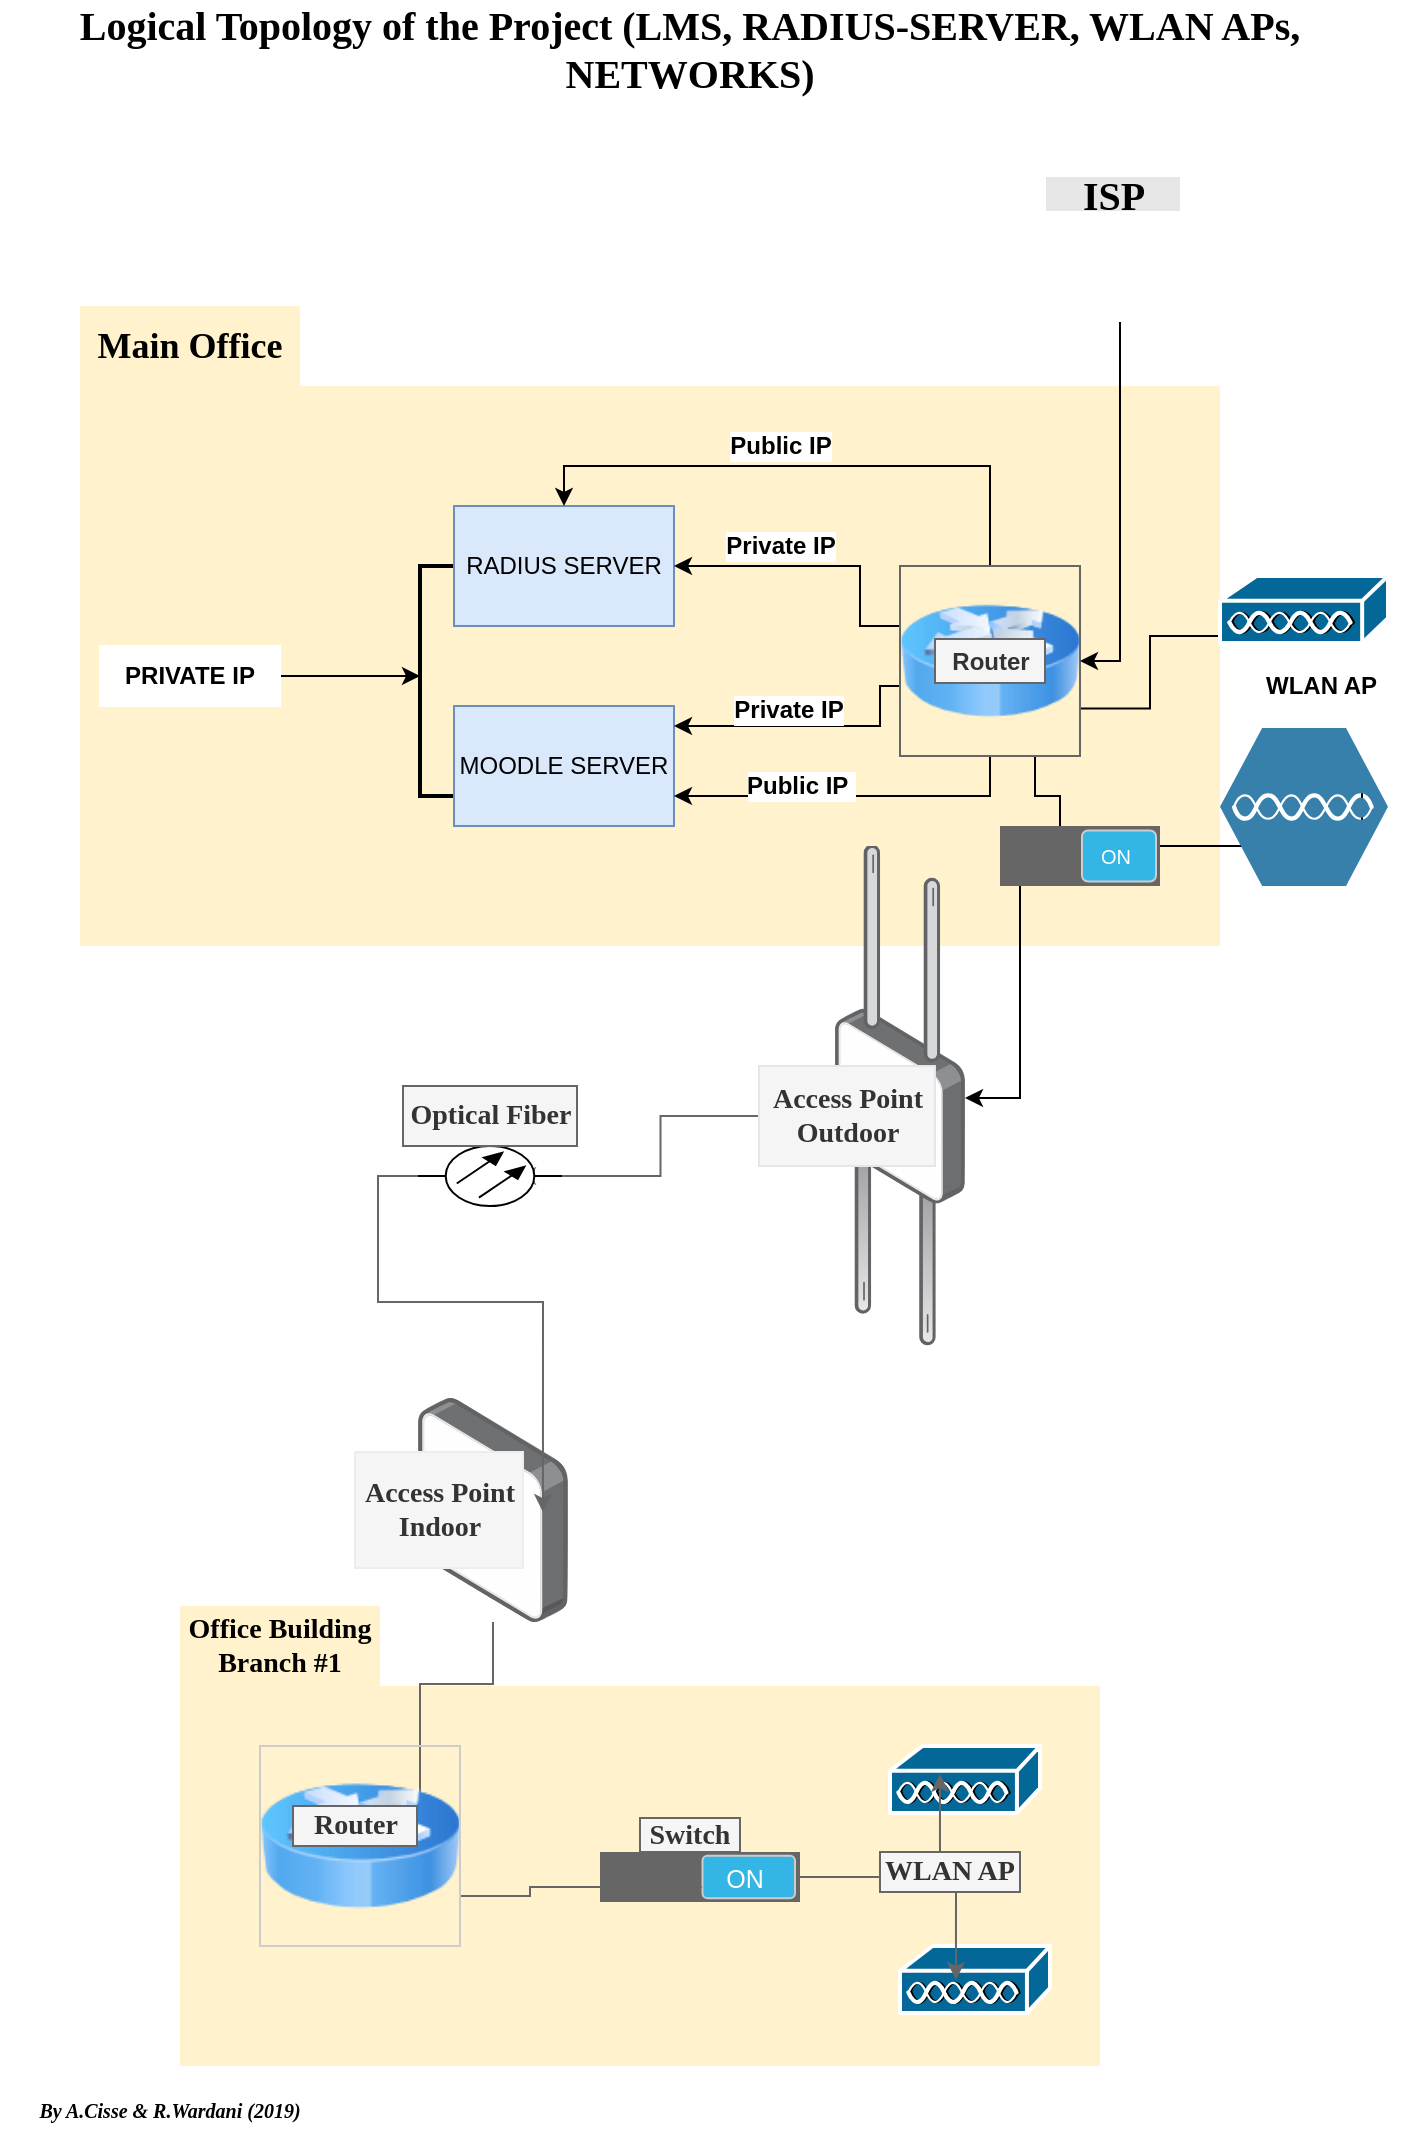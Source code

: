 <mxfile version="12.1.9" type="github" pages="1"><diagram id="ifqaSnfedoaU6IJcFWtM" name="Page-1"><mxGraphModel dx="1413" dy="926" grid="1" gridSize="10" guides="1" tooltips="1" connect="1" arrows="1" fold="1" page="1" pageScale="1" pageWidth="850" pageHeight="1100" math="0" shadow="0"><root><mxCell id="0"/><mxCell id="1" parent="0"/><mxCell id="wL-zaF3EfLofym98pSeH-15" value="" style="rounded=0;whiteSpace=wrap;html=1;fillColor=#fff2cc;strokeColor=none;fontStyle=1" vertex="1" parent="1"><mxGeometry x="60" y="220" width="570" height="280" as="geometry"/></mxCell><mxCell id="wL-zaF3EfLofym98pSeH-16" value="" style="rounded=0;whiteSpace=wrap;html=1;fillColor=#fff2cc;strokeColor=none;" vertex="1" parent="1"><mxGeometry x="110" y="870" width="460" height="190" as="geometry"/></mxCell><mxCell id="wL-zaF3EfLofym98pSeH-22" style="edgeStyle=orthogonalEdgeStyle;rounded=0;orthogonalLoop=1;jettySize=auto;html=1;entryX=0;entryY=0.75;entryDx=0;entryDy=0;shape=link;width=1;" edge="1" parent="1"><mxGeometry relative="1" as="geometry"><mxPoint x="267" y="310" as="sourcePoint"/><mxPoint x="267" y="425" as="targetPoint"/><Array as="points"><mxPoint x="230" y="310"/><mxPoint x="230" y="425"/></Array></mxGeometry></mxCell><mxCell id="wL-zaF3EfLofym98pSeH-17" value="RADIUS SERVER" style="rounded=0;whiteSpace=wrap;html=1;strokeColor=#6c8ebf;fillColor=#dae8fc;" vertex="1" parent="1"><mxGeometry x="247" y="280" width="110" height="60" as="geometry"/></mxCell><mxCell id="wL-zaF3EfLofym98pSeH-18" value="MOODLE SERVER" style="rounded=0;whiteSpace=wrap;html=1;strokeColor=#6c8ebf;fillColor=#dae8fc;" vertex="1" parent="1"><mxGeometry x="247" y="380" width="110" height="60" as="geometry"/></mxCell><mxCell id="wL-zaF3EfLofym98pSeH-25" style="edgeStyle=orthogonalEdgeStyle;rounded=0;orthogonalLoop=1;jettySize=auto;html=1;entryX=1;entryY=0.5;entryDx=0;entryDy=0;" edge="1" parent="1" source="wL-zaF3EfLofym98pSeH-19" target="wL-zaF3EfLofym98pSeH-17"><mxGeometry relative="1" as="geometry"><Array as="points"><mxPoint x="450" y="340"/><mxPoint x="450" y="310"/></Array></mxGeometry></mxCell><mxCell id="wL-zaF3EfLofym98pSeH-36" value="Private IP" style="text;html=1;resizable=0;points=[];align=center;verticalAlign=middle;labelBackgroundColor=#ffffff;fontStyle=1" vertex="1" connectable="0" parent="wL-zaF3EfLofym98pSeH-25"><mxGeometry x="-0.231" y="-9" relative="1" as="geometry"><mxPoint x="-35" y="-1" as="offset"/></mxGeometry></mxCell><mxCell id="wL-zaF3EfLofym98pSeH-26" style="edgeStyle=orthogonalEdgeStyle;rounded=0;orthogonalLoop=1;jettySize=auto;html=1;" edge="1" parent="1" source="wL-zaF3EfLofym98pSeH-19" target="wL-zaF3EfLofym98pSeH-18"><mxGeometry relative="1" as="geometry"><Array as="points"><mxPoint x="460" y="370"/><mxPoint x="460" y="390"/></Array></mxGeometry></mxCell><mxCell id="wL-zaF3EfLofym98pSeH-39" value="&lt;b&gt;Private IP&lt;/b&gt;" style="text;html=1;resizable=0;points=[];align=center;verticalAlign=middle;labelBackgroundColor=#ffffff;" vertex="1" connectable="0" parent="wL-zaF3EfLofym98pSeH-26"><mxGeometry x="0.143" y="2" relative="1" as="geometry"><mxPoint y="-10" as="offset"/></mxGeometry></mxCell><mxCell id="wL-zaF3EfLofym98pSeH-27" style="edgeStyle=orthogonalEdgeStyle;rounded=0;orthogonalLoop=1;jettySize=auto;html=1;entryX=0.5;entryY=0;entryDx=0;entryDy=0;" edge="1" parent="1" source="wL-zaF3EfLofym98pSeH-19" target="wL-zaF3EfLofym98pSeH-17"><mxGeometry relative="1" as="geometry"><Array as="points"><mxPoint x="515" y="260"/><mxPoint x="302" y="260"/></Array></mxGeometry></mxCell><mxCell id="wL-zaF3EfLofym98pSeH-35" value="Public IP" style="text;html=1;resizable=0;points=[];align=center;verticalAlign=middle;labelBackgroundColor=#ffffff;fontStyle=1" vertex="1" connectable="0" parent="wL-zaF3EfLofym98pSeH-27"><mxGeometry x="0.025" y="-1" relative="1" as="geometry"><mxPoint x="-10" y="-9" as="offset"/></mxGeometry></mxCell><mxCell id="wL-zaF3EfLofym98pSeH-38" value="&lt;b&gt;&lt;font style=&quot;font-size: 12px&quot;&gt;Public IP&amp;nbsp;&lt;/font&gt;&lt;/b&gt;" style="edgeStyle=orthogonalEdgeStyle;rounded=0;orthogonalLoop=1;jettySize=auto;html=1;entryX=1;entryY=0.75;entryDx=0;entryDy=0;" edge="1" parent="1" source="wL-zaF3EfLofym98pSeH-19" target="wL-zaF3EfLofym98pSeH-18"><mxGeometry x="0.292" y="-5" relative="1" as="geometry"><Array as="points"><mxPoint x="515" y="425"/></Array><mxPoint as="offset"/></mxGeometry></mxCell><mxCell id="wL-zaF3EfLofym98pSeH-49" style="edgeStyle=orthogonalEdgeStyle;rounded=0;orthogonalLoop=1;jettySize=auto;html=1;exitX=0.75;exitY=1;exitDx=0;exitDy=0;entryX=0.375;entryY=0.5;entryDx=0;entryDy=0;entryPerimeter=0;" edge="1" parent="1" source="wL-zaF3EfLofym98pSeH-19" target="wL-zaF3EfLofym98pSeH-48"><mxGeometry relative="1" as="geometry"/></mxCell><mxCell id="wL-zaF3EfLofym98pSeH-55" style="edgeStyle=orthogonalEdgeStyle;rounded=0;orthogonalLoop=1;jettySize=auto;html=1;exitX=1;exitY=0.75;exitDx=0;exitDy=0;entryX=0.387;entryY=0.882;entryDx=0;entryDy=0;entryPerimeter=0;" edge="1" parent="1" source="wL-zaF3EfLofym98pSeH-19" target="wL-zaF3EfLofym98pSeH-53"><mxGeometry relative="1" as="geometry"/></mxCell><mxCell id="wL-zaF3EfLofym98pSeH-56" style="edgeStyle=orthogonalEdgeStyle;rounded=0;orthogonalLoop=1;jettySize=auto;html=1;entryX=0.758;entryY=0.344;entryDx=0;entryDy=0;entryPerimeter=0;" edge="1" parent="1" source="wL-zaF3EfLofym98pSeH-48" target="wL-zaF3EfLofym98pSeH-54"><mxGeometry relative="1" as="geometry"><Array as="points"><mxPoint x="701" y="450"/></Array></mxGeometry></mxCell><mxCell id="wL-zaF3EfLofym98pSeH-19" value="" style="image;html=1;labelBackgroundColor=#ffffff;image=img/lib/clip_art/networking/Router_Icon_128x128.png;strokeColor=#000000;fillColor=#E6E6E6;gradientColor=none;imageBorder=#666666;" vertex="1" parent="1"><mxGeometry x="470" y="310" width="90" height="95" as="geometry"/></mxCell><mxCell id="wL-zaF3EfLofym98pSeH-30" style="edgeStyle=orthogonalEdgeStyle;rounded=0;orthogonalLoop=1;jettySize=auto;html=1;entryX=1;entryY=0.5;entryDx=0;entryDy=0;" edge="1" parent="1" source="wL-zaF3EfLofym98pSeH-20" target="wL-zaF3EfLofym98pSeH-19"><mxGeometry relative="1" as="geometry"><Array as="points"><mxPoint x="580" y="358"/></Array></mxGeometry></mxCell><mxCell id="wL-zaF3EfLofym98pSeH-20" value="" style="shape=image;html=1;verticalAlign=top;verticalLabelPosition=bottom;labelBackgroundColor=#ffffff;imageAspect=0;aspect=fixed;image=https://cdn3.iconfinder.com/data/icons/tango-icon-library/48/applications-internet-128.png;strokeColor=#000000;fillColor=#E6E6E6;gradientColor=none;" vertex="1" parent="1"><mxGeometry x="520" y="78" width="110" height="110" as="geometry"/></mxCell><mxCell id="wL-zaF3EfLofym98pSeH-24" style="edgeStyle=orthogonalEdgeStyle;rounded=0;orthogonalLoop=1;jettySize=auto;html=1;" edge="1" parent="1" source="wL-zaF3EfLofym98pSeH-23"><mxGeometry relative="1" as="geometry"><mxPoint x="230" y="365" as="targetPoint"/></mxGeometry></mxCell><mxCell id="wL-zaF3EfLofym98pSeH-23" value="&lt;b&gt;PRIVATE IP&lt;/b&gt;" style="rounded=0;whiteSpace=wrap;html=1;strokeColor=#FFFFFF;" vertex="1" parent="1"><mxGeometry x="70" y="350" width="90" height="30" as="geometry"/></mxCell><mxCell id="wL-zaF3EfLofym98pSeH-40" value="&lt;b&gt;Router&lt;/b&gt;" style="rounded=0;whiteSpace=wrap;html=1;strokeColor=#666666;fillColor=#f5f5f5;fontColor=#333333;" vertex="1" parent="1"><mxGeometry x="487.5" y="346.5" width="55" height="22" as="geometry"/></mxCell><mxCell id="wL-zaF3EfLofym98pSeH-45" value="&lt;span style=&quot;font-family: &amp;#34;times new roman&amp;#34; ; font-size: 20px ; font-weight: bold&quot;&gt;ISP&lt;/span&gt;" style="rounded=0;whiteSpace=wrap;html=1;strokeColor=#FFFFFF;fillColor=#E6E6E6;gradientColor=none;" vertex="1" parent="1"><mxGeometry x="542.5" y="115" width="68" height="18" as="geometry"/></mxCell><mxCell id="wL-zaF3EfLofym98pSeH-52" style="edgeStyle=orthogonalEdgeStyle;rounded=0;orthogonalLoop=1;jettySize=auto;html=1;" edge="1" parent="1" source="wL-zaF3EfLofym98pSeH-48" target="wL-zaF3EfLofym98pSeH-50"><mxGeometry relative="1" as="geometry"><Array as="points"><mxPoint x="530" y="576"/></Array></mxGeometry></mxCell><mxCell id="wL-zaF3EfLofym98pSeH-48" value="" style="verticalLabelPosition=bottom;verticalAlign=top;html=1;shadow=0;dashed=0;strokeWidth=1;shape=mxgraph.android.switch_on;fillColor=#666666;" vertex="1" parent="1"><mxGeometry x="520" y="440" width="80" height="30" as="geometry"/></mxCell><mxCell id="wL-zaF3EfLofym98pSeH-50" value="" style="points=[];aspect=fixed;html=1;align=center;shadow=0;dashed=0;image;image=img/lib/allied_telesis/wireless/Access_Point_Outdoor.svg;strokeColor=#FFFFFF;fillColor=#E6E6E6;gradientColor=none;" vertex="1" parent="1"><mxGeometry x="437.5" y="450" width="65" height="252" as="geometry"/></mxCell><mxCell id="wL-zaF3EfLofym98pSeH-85" style="edgeStyle=orthogonalEdgeStyle;rounded=0;orthogonalLoop=1;jettySize=auto;html=1;entryX=0.8;entryY=0.6;entryDx=0;entryDy=0;entryPerimeter=0;strokeColor=#666666;" edge="1" parent="1" source="wL-zaF3EfLofym98pSeH-51" target="wL-zaF3EfLofym98pSeH-63"><mxGeometry relative="1" as="geometry"/></mxCell><mxCell id="wL-zaF3EfLofym98pSeH-51" value="" style="points=[];aspect=fixed;html=1;align=center;shadow=0;dashed=0;image;image=img/lib/allied_telesis/wireless/Access_Point_Indoor.svg;strokeColor=#FFFFFF;fillColor=#E6E6E6;gradientColor=none;" vertex="1" parent="1"><mxGeometry x="229" y="726" width="75" height="112" as="geometry"/></mxCell><mxCell id="wL-zaF3EfLofym98pSeH-53" value="" style="shape=mxgraph.cisco.misc.access_point;html=1;dashed=0;fillColor=#036897;strokeColor=#ffffff;strokeWidth=2;verticalLabelPosition=bottom;verticalAlign=top" vertex="1" parent="1"><mxGeometry x="630" y="315" width="84" height="34" as="geometry"/></mxCell><mxCell id="wL-zaF3EfLofym98pSeH-54" value="" style="verticalLabelPosition=bottom;html=1;fillColor=#3780AB;verticalAlign=top;pointerEvents=1;align=center;points=[[0.25,0,0],[0.5,0,0],[0.75,0,0],[1,0.5,0],[0.75,1,0],[0.5,1,0],[0.25,1,0],[0,0.5,0],[0.125,0.25,0],[0.125,0.75,0],[0.875,0.25,0],[0.875,0.75,0]];shape=mxgraph.cisco_safe.design.access_point;strokeColor=#FFFFFF;" vertex="1" parent="1"><mxGeometry x="630" y="391" width="84" height="79" as="geometry"/></mxCell><mxCell id="wL-zaF3EfLofym98pSeH-57" value="&lt;b&gt;WLAN AP&lt;/b&gt;" style="text;html=1;resizable=0;points=[];autosize=1;align=left;verticalAlign=top;spacingTop=-4;" vertex="1" parent="1"><mxGeometry x="650.5" y="360" width="70" height="20" as="geometry"/></mxCell><mxCell id="wL-zaF3EfLofym98pSeH-79" style="edgeStyle=orthogonalEdgeStyle;rounded=0;orthogonalLoop=1;jettySize=auto;html=1;exitX=0;exitY=0.5;exitDx=0;exitDy=0;entryX=0.694;entryY=0.5;entryDx=0;entryDy=0;entryPerimeter=0;strokeColor=#666666;" edge="1" parent="1" source="wL-zaF3EfLofym98pSeH-58" target="wL-zaF3EfLofym98pSeH-74"><mxGeometry relative="1" as="geometry"/></mxCell><mxCell id="wL-zaF3EfLofym98pSeH-58" value="&lt;font face=&quot;Times New Roman&quot; style=&quot;font-size: 14px&quot;&gt;Access Point Outdoor&lt;/font&gt;" style="rounded=0;whiteSpace=wrap;html=1;strokeColor=#E6E6E6;fillColor=#f5f5f5;fontColor=#333333;fontStyle=1" vertex="1" parent="1"><mxGeometry x="399.5" y="560" width="88" height="50" as="geometry"/></mxCell><mxCell id="wL-zaF3EfLofym98pSeH-59" value="&lt;font face=&quot;Times New Roman&quot; size=&quot;1&quot;&gt;&lt;span&gt;&lt;b style=&quot;font-size: 14px&quot;&gt;Access Point Indoor&lt;/b&gt;&lt;/span&gt;&lt;/font&gt;" style="rounded=0;whiteSpace=wrap;html=1;strokeColor=#EDEDED;fillColor=#f5f5f5;fontColor=#333333;" vertex="1" parent="1"><mxGeometry x="197.5" y="753" width="84" height="58" as="geometry"/></mxCell><mxCell id="wL-zaF3EfLofym98pSeH-60" value="" style="shape=mxgraph.cisco.misc.access_point;html=1;dashed=0;fillColor=#036897;strokeColor=#ffffff;strokeWidth=2;verticalLabelPosition=bottom;verticalAlign=top" vertex="1" parent="1"><mxGeometry x="465" y="900" width="75" height="34" as="geometry"/></mxCell><mxCell id="wL-zaF3EfLofym98pSeH-61" value="" style="shape=mxgraph.cisco.misc.access_point;html=1;dashed=0;fillColor=#036897;strokeColor=#ffffff;strokeWidth=2;verticalLabelPosition=bottom;verticalAlign=top" vertex="1" parent="1"><mxGeometry x="470" y="1000" width="75" height="34" as="geometry"/></mxCell><mxCell id="wL-zaF3EfLofym98pSeH-67" style="edgeStyle=orthogonalEdgeStyle;rounded=0;orthogonalLoop=1;jettySize=auto;html=1;entryX=0.333;entryY=0.412;entryDx=0;entryDy=0;entryPerimeter=0;strokeColor=#666666;" edge="1" parent="1" source="wL-zaF3EfLofym98pSeH-62" target="wL-zaF3EfLofym98pSeH-60"><mxGeometry relative="1" as="geometry"/></mxCell><mxCell id="wL-zaF3EfLofym98pSeH-68" style="edgeStyle=orthogonalEdgeStyle;rounded=0;orthogonalLoop=1;jettySize=auto;html=1;entryX=0.373;entryY=0.5;entryDx=0;entryDy=0;entryPerimeter=0;strokeColor=#666666;" edge="1" parent="1" source="wL-zaF3EfLofym98pSeH-62" target="wL-zaF3EfLofym98pSeH-61"><mxGeometry relative="1" as="geometry"/></mxCell><mxCell id="wL-zaF3EfLofym98pSeH-62" value="" style="verticalLabelPosition=bottom;verticalAlign=top;html=1;shadow=0;dashed=0;strokeWidth=1;shape=mxgraph.android.switch_on;fillColor=#666666;" vertex="1" parent="1"><mxGeometry x="320" y="953" width="100" height="25" as="geometry"/></mxCell><mxCell id="wL-zaF3EfLofym98pSeH-66" style="edgeStyle=orthogonalEdgeStyle;rounded=0;orthogonalLoop=1;jettySize=auto;html=1;exitX=1;exitY=0.75;exitDx=0;exitDy=0;entryX=0.513;entryY=0.7;entryDx=0;entryDy=0;entryPerimeter=0;strokeColor=#666666;" edge="1" parent="1" source="wL-zaF3EfLofym98pSeH-63" target="wL-zaF3EfLofym98pSeH-62"><mxGeometry relative="1" as="geometry"/></mxCell><mxCell id="wL-zaF3EfLofym98pSeH-63" value="" style="image;html=1;labelBackgroundColor=#ffffff;image=img/lib/clip_art/networking/Router_Icon_128x128.png;strokeColor=#E6E6E6;fillColor=#3780AB;gradientColor=none;imageBorder=#CCCCCC;" vertex="1" parent="1"><mxGeometry x="150" y="900" width="100" height="100" as="geometry"/></mxCell><mxCell id="wL-zaF3EfLofym98pSeH-69" value="&lt;b&gt;&lt;font style=&quot;font-size: 14px&quot; face=&quot;Times New Roman&quot;&gt;Router&lt;/font&gt;&lt;/b&gt;" style="rounded=0;whiteSpace=wrap;html=1;strokeColor=#666666;fillColor=#f5f5f5;fontColor=#333333;" vertex="1" parent="1"><mxGeometry x="166.5" y="930" width="62" height="20" as="geometry"/></mxCell><mxCell id="wL-zaF3EfLofym98pSeH-70" value="&lt;font style=&quot;font-size: 14px&quot; face=&quot;Times New Roman&quot;&gt;Switch&lt;/font&gt;" style="rounded=0;whiteSpace=wrap;html=1;strokeColor=#666666;fillColor=#f5f5f5;fontColor=#333333;fontStyle=1" vertex="1" parent="1"><mxGeometry x="340" y="936" width="50" height="17" as="geometry"/></mxCell><mxCell id="wL-zaF3EfLofym98pSeH-73" value="&lt;font face=&quot;Times New Roman&quot; style=&quot;font-size: 14px&quot;&gt;WLAN AP&lt;/font&gt;" style="rounded=0;whiteSpace=wrap;html=1;strokeColor=#666666;fillColor=#f5f5f5;fontColor=#333333;fontStyle=1" vertex="1" parent="1"><mxGeometry x="460" y="953" width="70" height="20" as="geometry"/></mxCell><mxCell id="wL-zaF3EfLofym98pSeH-84" style="edgeStyle=orthogonalEdgeStyle;rounded=0;orthogonalLoop=1;jettySize=auto;html=1;entryX=0.833;entryY=0.509;entryDx=0;entryDy=0;entryPerimeter=0;strokeColor=#666666;exitX=0;exitY=0.5;exitDx=0;exitDy=0;exitPerimeter=0;" edge="1" parent="1" source="wL-zaF3EfLofym98pSeH-74" target="wL-zaF3EfLofym98pSeH-51"><mxGeometry relative="1" as="geometry"/></mxCell><mxCell id="wL-zaF3EfLofym98pSeH-74" value="" style="verticalLabelPosition=bottom;shadow=0;dashed=0;align=center;fillColor=#ffffff;html=1;verticalAlign=top;strokeWidth=1;shape=mxgraph.electrical.transmission.optical_fiber;" vertex="1" parent="1"><mxGeometry x="229" y="600" width="72" height="30" as="geometry"/></mxCell><mxCell id="wL-zaF3EfLofym98pSeH-81" value="&lt;b&gt;&lt;font style=&quot;font-size: 14px&quot; face=&quot;Times New Roman&quot;&gt;Optical Fiber&lt;/font&gt;&lt;/b&gt;" style="rounded=0;whiteSpace=wrap;html=1;strokeColor=#666666;fillColor=#f5f5f5;fontColor=#333333;" vertex="1" parent="1"><mxGeometry x="221.5" y="570" width="87" height="30" as="geometry"/></mxCell><mxCell id="wL-zaF3EfLofym98pSeH-83" value="&lt;font style=&quot;font-size: 18px&quot; face=&quot;Times New Roman&quot;&gt;Main Office&lt;/font&gt;" style="rounded=0;whiteSpace=wrap;html=1;strokeColor=none;fillColor=#fff2cc;fontStyle=1" vertex="1" parent="1"><mxGeometry x="60" y="180" width="110" height="40" as="geometry"/></mxCell><mxCell id="wL-zaF3EfLofym98pSeH-86" value="&lt;b&gt;&lt;font face=&quot;Times New Roman&quot; style=&quot;font-size: 14px&quot;&gt;Office Building Branch #1&lt;/font&gt;&lt;/b&gt;" style="rounded=0;whiteSpace=wrap;html=1;strokeColor=none;fillColor=#fff2cc;" vertex="1" parent="1"><mxGeometry x="110" y="830" width="100" height="40" as="geometry"/></mxCell><mxCell id="wL-zaF3EfLofym98pSeH-87" value="&lt;font face=&quot;Times New Roman&quot; style=&quot;font-size: 20px&quot;&gt;&lt;b&gt;Logical Topology of the Project (LMS, RADIUS-SERVER, WLAN APs, NETWORKS)&lt;/b&gt;&lt;/font&gt;" style="rounded=0;whiteSpace=wrap;html=1;fontSize=20;strokeColor=none;" vertex="1" parent="1"><mxGeometry x="20" y="30" width="690" height="42" as="geometry"/></mxCell><mxCell id="wL-zaF3EfLofym98pSeH-88" value="&lt;font face=&quot;Times New Roman&quot; style=&quot;font-size: 10px&quot;&gt;By A.Cisse &amp;amp; R.Wardani (2019)&lt;/font&gt;" style="rounded=0;whiteSpace=wrap;html=1;fontStyle=3;strokeColor=none;" vertex="1" parent="1"><mxGeometry x="30" y="1070" width="150" height="24" as="geometry"/></mxCell></root></mxGraphModel></diagram></mxfile>
